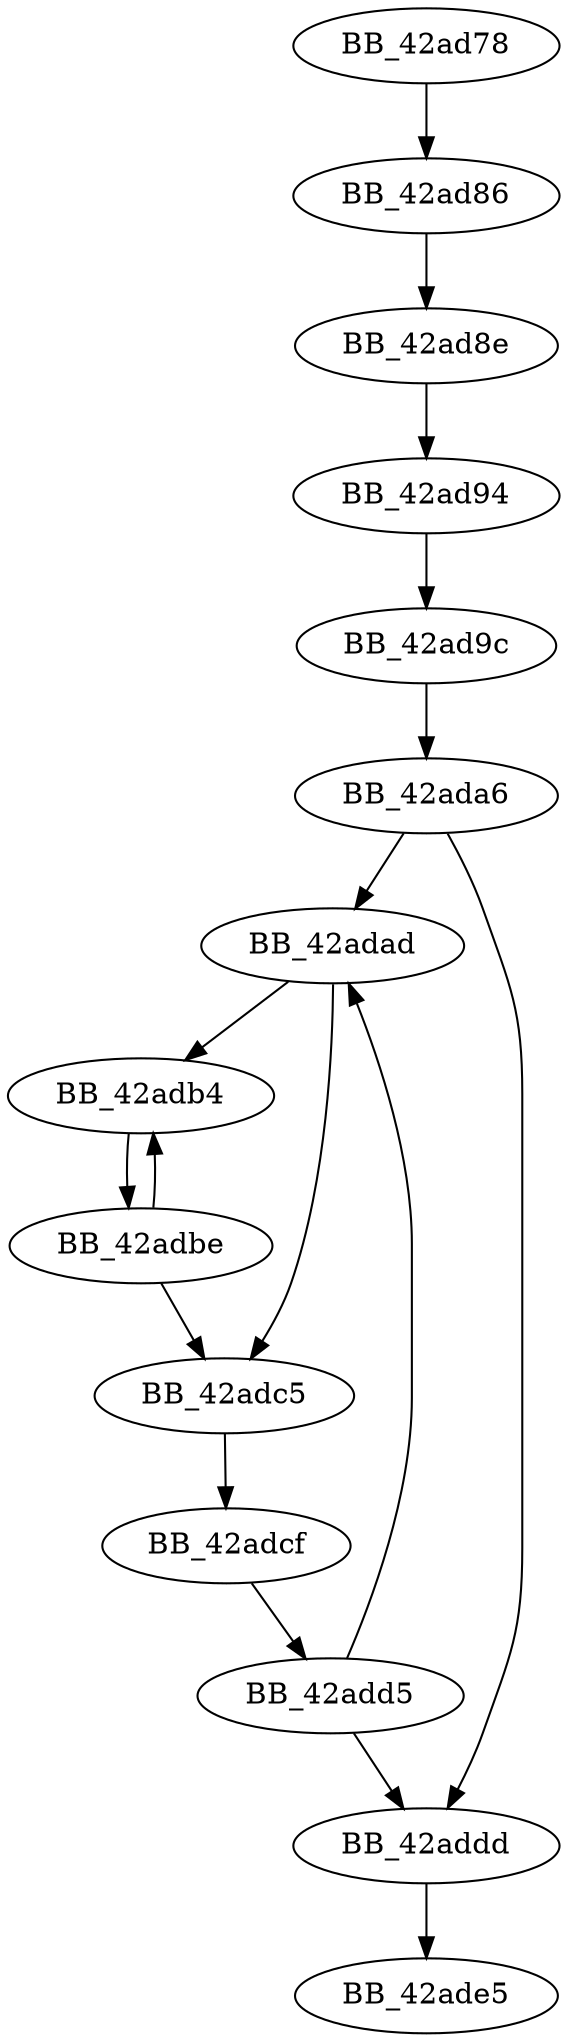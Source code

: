 DiGraph sub_42AD78{
BB_42ad78->BB_42ad86
BB_42ad86->BB_42ad8e
BB_42ad8e->BB_42ad94
BB_42ad94->BB_42ad9c
BB_42ad9c->BB_42ada6
BB_42ada6->BB_42adad
BB_42ada6->BB_42addd
BB_42adad->BB_42adb4
BB_42adad->BB_42adc5
BB_42adb4->BB_42adbe
BB_42adbe->BB_42adb4
BB_42adbe->BB_42adc5
BB_42adc5->BB_42adcf
BB_42adcf->BB_42add5
BB_42add5->BB_42adad
BB_42add5->BB_42addd
BB_42addd->BB_42ade5
}
